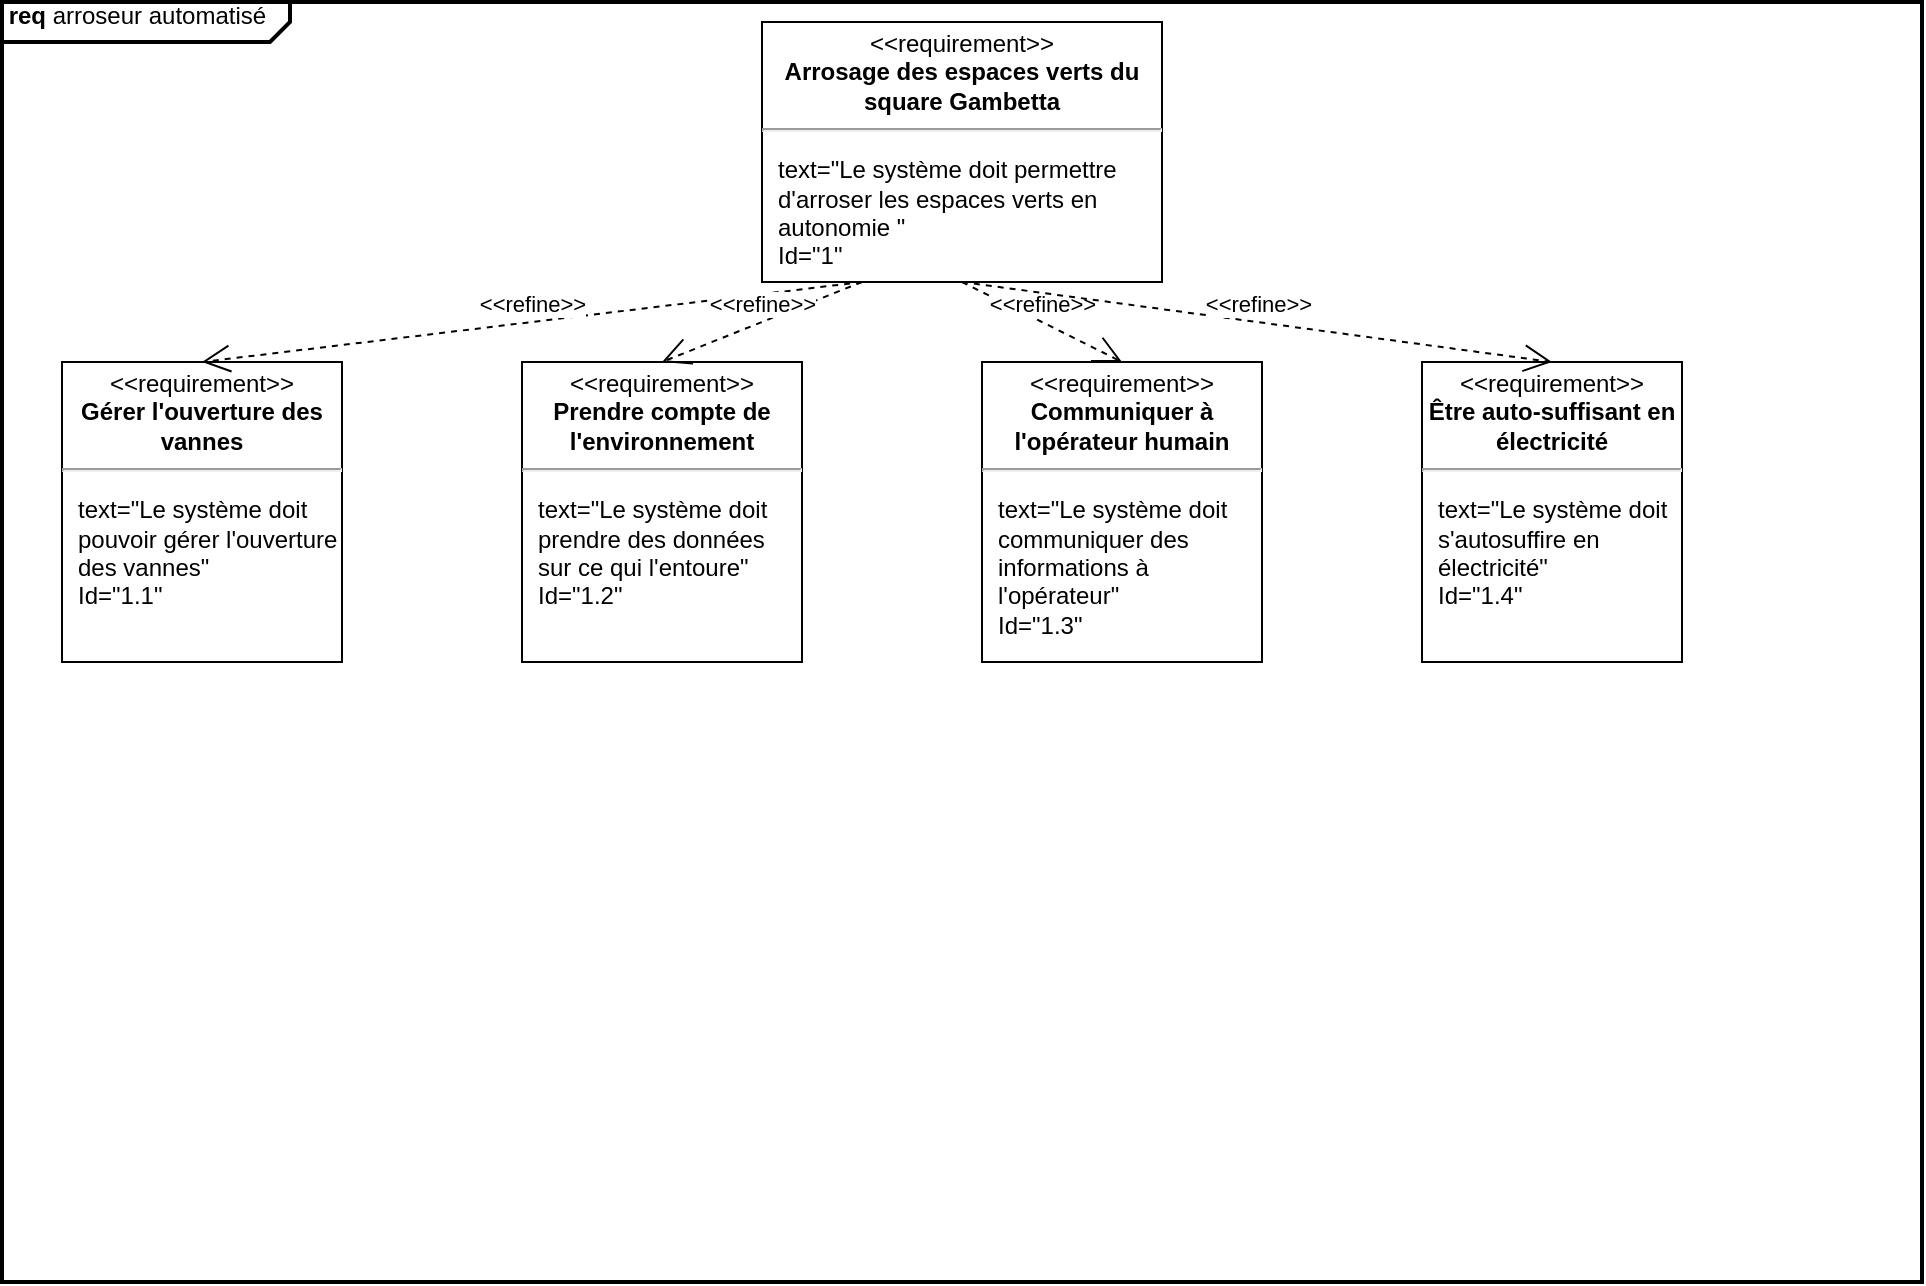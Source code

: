 <mxfile version="14.4.7" type="github"><diagram id="I4xZqFMucHK0kxV0duLe" name="Page-1"><mxGraphModel dx="2249" dy="735" grid="1" gridSize="10" guides="1" tooltips="1" connect="1" arrows="1" fold="1" page="1" pageScale="1" pageWidth="827" pageHeight="1169" math="0" shadow="0"><root><mxCell id="0"/><mxCell id="1" parent="0"/><mxCell id="Vn-UMnn_xUPBcUP0ITjX-1" value="&lt;div align=&quot;left&quot;&gt;&lt;b&gt;&amp;nbsp;req &lt;/b&gt;arroseur automatisé&lt;br&gt;&lt;/div&gt;" style="html=1;shape=mxgraph.sysml.package;overflow=fill;labelX=144;strokeWidth=2;align=center;" vertex="1" parent="1"><mxGeometry x="-240" y="80" width="960" height="640" as="geometry"/></mxCell><mxCell id="Vn-UMnn_xUPBcUP0ITjX-2" value="&lt;p style=&quot;margin: 0px ; margin-top: 4px ; text-align: center&quot;&gt;&amp;lt;&amp;lt;requirement&amp;gt;&amp;gt;&lt;br&gt;&lt;b&gt;Arrosage des espaces verts du&lt;br&gt;square Gambetta&lt;br&gt;&lt;/b&gt;&lt;/p&gt;&lt;hr&gt;&lt;p&gt;&lt;/p&gt;&lt;p style=&quot;margin: 0px ; margin-left: 8px ; text-align: left&quot;&gt;text=&quot;Le système doit permettre d'arroser les espaces verts en autonomie &quot;&lt;br&gt;Id=&quot;1&quot;&lt;/p&gt;" style="shape=rect;overflow=fill;html=1;whiteSpace=wrap;align=center;" vertex="1" parent="1"><mxGeometry x="140" y="90" width="200" height="130" as="geometry"/></mxCell><mxCell id="Vn-UMnn_xUPBcUP0ITjX-3" value="&lt;p style=&quot;margin: 0px ; margin-top: 4px ; text-align: center&quot;&gt;&amp;lt;&amp;lt;requirement&amp;gt;&amp;gt;&lt;br&gt;&lt;b&gt;Gérer l'ouverture des vannes&lt;br&gt;&lt;/b&gt;&lt;/p&gt;&lt;hr&gt;&lt;p&gt;&lt;/p&gt;&lt;p style=&quot;margin: 0px ; margin-left: 8px ; text-align: left&quot;&gt;text=&quot;Le système doit pouvoir gérer l'ouverture des vannes&quot;&lt;br&gt;Id=&quot;1.1&quot;&lt;/p&gt;" style="shape=rect;overflow=fill;html=1;whiteSpace=wrap;align=center;" vertex="1" parent="1"><mxGeometry x="-210" y="260" width="140" height="150" as="geometry"/></mxCell><mxCell id="Vn-UMnn_xUPBcUP0ITjX-4" value="&amp;lt;&amp;lt;refine&amp;gt;&amp;gt;" style="edgeStyle=none;html=1;endArrow=open;endSize=12;dashed=1;verticalAlign=bottom;exitX=0.25;exitY=1;exitDx=0;exitDy=0;entryX=0.5;entryY=0;entryDx=0;entryDy=0;" edge="1" parent="1" source="Vn-UMnn_xUPBcUP0ITjX-2" target="Vn-UMnn_xUPBcUP0ITjX-3"><mxGeometry width="160" relative="1" as="geometry"><mxPoint x="330" y="380" as="sourcePoint"/><mxPoint x="490" y="380" as="targetPoint"/></mxGeometry></mxCell><mxCell id="Vn-UMnn_xUPBcUP0ITjX-5" value="&lt;p style=&quot;margin: 0px ; margin-top: 4px ; text-align: center&quot;&gt;&amp;lt;&amp;lt;requirement&amp;gt;&amp;gt;&lt;br&gt;&lt;b&gt;Prendre compte de l'environnement&lt;/b&gt;&lt;br&gt;&lt;/p&gt;&lt;hr&gt;&lt;p&gt;&lt;/p&gt;&lt;p style=&quot;margin: 0px ; margin-left: 8px ; text-align: left&quot;&gt;text=&quot;Le système doit prendre des données sur ce qui l'entoure&quot;&lt;br&gt;Id=&quot;1.2&quot;&lt;/p&gt;" style="shape=rect;overflow=fill;html=1;whiteSpace=wrap;align=center;" vertex="1" parent="1"><mxGeometry x="20" y="260" width="140" height="150" as="geometry"/></mxCell><mxCell id="Vn-UMnn_xUPBcUP0ITjX-6" value="&amp;lt;&amp;lt;refine&amp;gt;&amp;gt;" style="edgeStyle=none;html=1;endArrow=open;endSize=12;dashed=1;verticalAlign=bottom;exitX=0.25;exitY=1;exitDx=0;exitDy=0;entryX=0.5;entryY=0;entryDx=0;entryDy=0;" edge="1" parent="1" source="Vn-UMnn_xUPBcUP0ITjX-2" target="Vn-UMnn_xUPBcUP0ITjX-5"><mxGeometry width="160" relative="1" as="geometry"><mxPoint x="490" y="240" as="sourcePoint"/><mxPoint x="650" y="240" as="targetPoint"/></mxGeometry></mxCell><mxCell id="Vn-UMnn_xUPBcUP0ITjX-7" value="&lt;p style=&quot;margin: 0px ; margin-top: 4px ; text-align: center&quot;&gt;&amp;lt;&amp;lt;requirement&amp;gt;&amp;gt;&lt;br&gt;&lt;b&gt;Communiquer à l'opérateur humain&lt;/b&gt;&lt;br&gt;&lt;/p&gt;&lt;hr&gt;&lt;p&gt;&lt;/p&gt;&lt;p style=&quot;margin: 0px ; margin-left: 8px ; text-align: left&quot;&gt;text=&quot;Le système doit communiquer des informations à l'opérateur&quot;&lt;br&gt;Id=&quot;1.3&quot;&lt;/p&gt;" style="shape=rect;overflow=fill;html=1;whiteSpace=wrap;align=center;" vertex="1" parent="1"><mxGeometry x="250" y="260" width="140" height="150" as="geometry"/></mxCell><mxCell id="Vn-UMnn_xUPBcUP0ITjX-8" value="&amp;lt;&amp;lt;refine&amp;gt;&amp;gt;" style="edgeStyle=none;html=1;endArrow=open;endSize=12;dashed=1;verticalAlign=bottom;exitX=0.5;exitY=1;exitDx=0;exitDy=0;entryX=0.5;entryY=0;entryDx=0;entryDy=0;" edge="1" parent="1" source="Vn-UMnn_xUPBcUP0ITjX-2" target="Vn-UMnn_xUPBcUP0ITjX-7"><mxGeometry width="160" relative="1" as="geometry"><mxPoint x="370" y="250" as="sourcePoint"/><mxPoint x="530" y="250" as="targetPoint"/></mxGeometry></mxCell><mxCell id="Vn-UMnn_xUPBcUP0ITjX-9" value="&lt;p style=&quot;margin: 0px ; margin-top: 4px ; text-align: center&quot;&gt;&amp;lt;&amp;lt;requirement&amp;gt;&amp;gt;&lt;br&gt;&lt;b&gt;Être auto-suffisant en électricité&lt;/b&gt;&lt;br&gt;&lt;/p&gt;&lt;hr&gt;&lt;p&gt;&lt;/p&gt;&lt;p style=&quot;margin: 0px ; margin-left: 8px ; text-align: left&quot;&gt;text=&quot;Le système doit s'autosuffire en électricité&quot;&lt;br&gt;Id=&quot;1.4&quot;&lt;/p&gt;" style="shape=rect;overflow=fill;html=1;whiteSpace=wrap;align=center;" vertex="1" parent="1"><mxGeometry x="470" y="260" width="130" height="150" as="geometry"/></mxCell><mxCell id="Vn-UMnn_xUPBcUP0ITjX-10" value="&amp;lt;&amp;lt;refine&amp;gt;&amp;gt;" style="edgeStyle=none;html=1;endArrow=open;endSize=12;dashed=1;verticalAlign=bottom;exitX=0.5;exitY=1;exitDx=0;exitDy=0;entryX=0.5;entryY=0;entryDx=0;entryDy=0;" edge="1" parent="1" source="Vn-UMnn_xUPBcUP0ITjX-2" target="Vn-UMnn_xUPBcUP0ITjX-9"><mxGeometry width="160" relative="1" as="geometry"><mxPoint x="460" y="180" as="sourcePoint"/><mxPoint x="620" y="180" as="targetPoint"/></mxGeometry></mxCell></root></mxGraphModel></diagram></mxfile>
